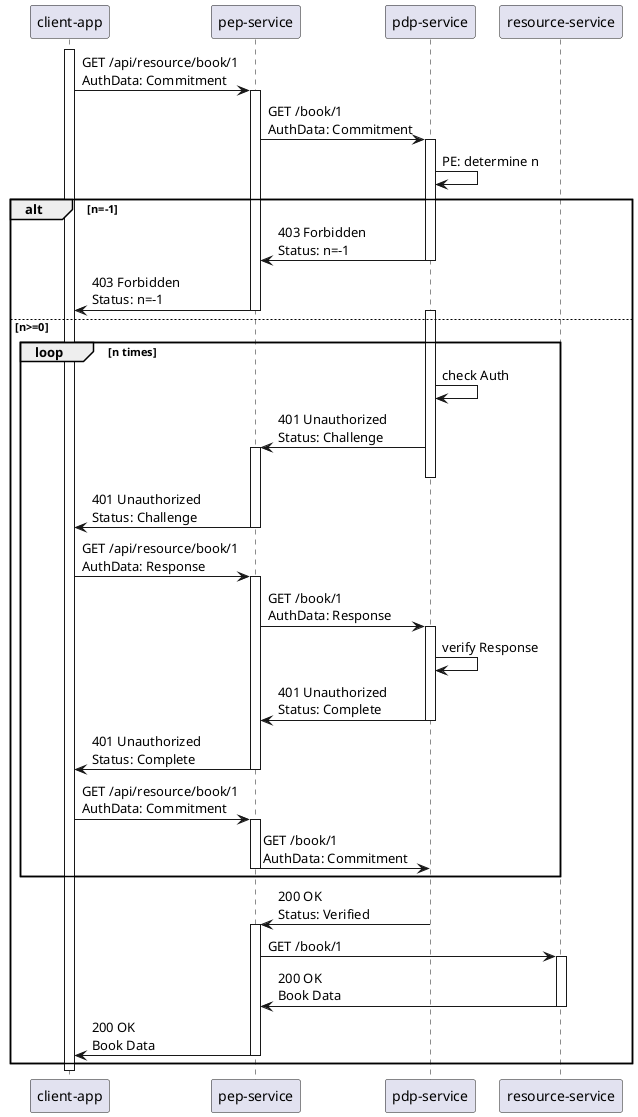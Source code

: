 @startuml
participant "client-app" as client
participant "pep-service" as pep
participant "pdp-service" as pdp
participant "resource-service" as resource

activate client

client -> pep : GET /api/resource/book/1\nAuthData: Commitment
activate pep
''TODO Which Method does the pep use to access the pdp? Always GET?
pep -> pdp : GET /book/1\nAuthData: Commitment
activate pdp
pdp -> pdp: PE: determine n
alt n=-1
    pdp -> pep : 403 Forbidden\nStatus: n=-1
    deactivate pdp
    pep -> client : 403 Forbidden\nStatus: n=-1
    deactivate pep
else n>=0
    loop n times
        activate pdp
        pdp -> pdp: check Auth
        pdp -> pep: 401 Unauthorized\nStatus: Challenge
        activate pep
        deactivate pdp
        pep -> client: 401 Unauthorized\nStatus: Challenge
        deactivate pep
        client -> pep: GET /api/resource/book/1\nAuthData: Response
        activate pep
        pep -> pdp: GET /book/1\nAuthData: Response
        activate pdp
        pdp -> pdp: verify Response
        pdp -> pep: 401 Unauthorized\nStatus: Complete
        deactivate pdp
        pep -> client: 401 Unauthorized\nStatus: Complete
        deactivate pep
        client -> pep: GET /api/resource/book/1\nAuthData: Commitment
        activate pep
        pep -> pdp: GET /book/1\nAuthData: Commitment
        deactivate pep
    end
    pdp -> pep: 200 OK\nStatus: Verified
    activate pep
    pep -> resource: GET /book/1
    activate resource
    resource -> pep: 200 OK\nBook Data
    deactivate resource
    pep -> client: 200 OK\nBook Data
    deactivate pep
end
deactivate client
@enduml